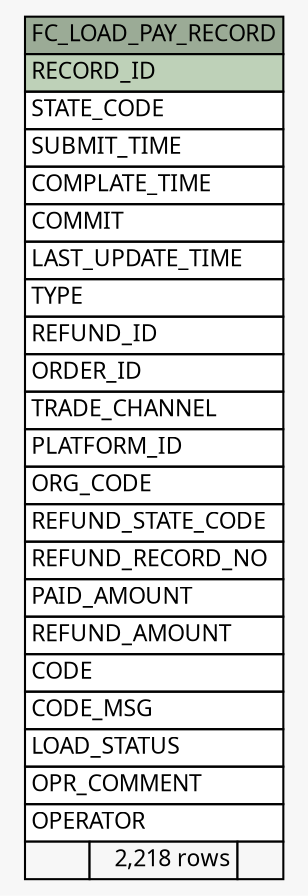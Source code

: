 // dot 2.26.0 on Linux 2.6.32-504.8.1.el6.x86_64
// SchemaSpy rev Unknown
digraph "FC_LOAD_PAY_RECORD" {
  graph [
    rankdir="RL"
    bgcolor="#f7f7f7"
    nodesep="0.18"
    ranksep="0.46"
    fontname="Microsoft YaHei"
    fontsize="11"
  ];
  node [
    fontname="Microsoft YaHei"
    fontsize="11"
    shape="plaintext"
  ];
  edge [
    arrowsize="0.8"
  ];
  "FC_LOAD_PAY_RECORD" [
    label=<
    <TABLE BORDER="0" CELLBORDER="1" CELLSPACING="0" BGCOLOR="#ffffff">
      <TR><TD COLSPAN="3" BGCOLOR="#9bab96" ALIGN="CENTER">FC_LOAD_PAY_RECORD</TD></TR>
      <TR><TD PORT="RECORD_ID" COLSPAN="3" BGCOLOR="#bed1b8" ALIGN="LEFT">RECORD_ID</TD></TR>
      <TR><TD PORT="STATE_CODE" COLSPAN="3" ALIGN="LEFT">STATE_CODE</TD></TR>
      <TR><TD PORT="SUBMIT_TIME" COLSPAN="3" ALIGN="LEFT">SUBMIT_TIME</TD></TR>
      <TR><TD PORT="COMPLATE_TIME" COLSPAN="3" ALIGN="LEFT">COMPLATE_TIME</TD></TR>
      <TR><TD PORT="COMMIT" COLSPAN="3" ALIGN="LEFT">COMMIT</TD></TR>
      <TR><TD PORT="LAST_UPDATE_TIME" COLSPAN="3" ALIGN="LEFT">LAST_UPDATE_TIME</TD></TR>
      <TR><TD PORT="TYPE" COLSPAN="3" ALIGN="LEFT">TYPE</TD></TR>
      <TR><TD PORT="REFUND_ID" COLSPAN="3" ALIGN="LEFT">REFUND_ID</TD></TR>
      <TR><TD PORT="ORDER_ID" COLSPAN="3" ALIGN="LEFT">ORDER_ID</TD></TR>
      <TR><TD PORT="TRADE_CHANNEL" COLSPAN="3" ALIGN="LEFT">TRADE_CHANNEL</TD></TR>
      <TR><TD PORT="PLATFORM_ID" COLSPAN="3" ALIGN="LEFT">PLATFORM_ID</TD></TR>
      <TR><TD PORT="ORG_CODE" COLSPAN="3" ALIGN="LEFT">ORG_CODE</TD></TR>
      <TR><TD PORT="REFUND_STATE_CODE" COLSPAN="3" ALIGN="LEFT">REFUND_STATE_CODE</TD></TR>
      <TR><TD PORT="REFUND_RECORD_NO" COLSPAN="3" ALIGN="LEFT">REFUND_RECORD_NO</TD></TR>
      <TR><TD PORT="PAID_AMOUNT" COLSPAN="3" ALIGN="LEFT">PAID_AMOUNT</TD></TR>
      <TR><TD PORT="REFUND_AMOUNT" COLSPAN="3" ALIGN="LEFT">REFUND_AMOUNT</TD></TR>
      <TR><TD PORT="CODE" COLSPAN="3" ALIGN="LEFT">CODE</TD></TR>
      <TR><TD PORT="CODE_MSG" COLSPAN="3" ALIGN="LEFT">CODE_MSG</TD></TR>
      <TR><TD PORT="LOAD_STATUS" COLSPAN="3" ALIGN="LEFT">LOAD_STATUS</TD></TR>
      <TR><TD PORT="OPR_COMMENT" COLSPAN="3" ALIGN="LEFT">OPR_COMMENT</TD></TR>
      <TR><TD PORT="OPERATOR" COLSPAN="3" ALIGN="LEFT">OPERATOR</TD></TR>
      <TR><TD ALIGN="LEFT" BGCOLOR="#f7f7f7">  </TD><TD ALIGN="RIGHT" BGCOLOR="#f7f7f7">2,218 rows</TD><TD ALIGN="RIGHT" BGCOLOR="#f7f7f7">  </TD></TR>
    </TABLE>>
    URL="tables/FC_LOAD_PAY_RECORD.html"
    tooltip="FC_LOAD_PAY_RECORD"
  ];
}
